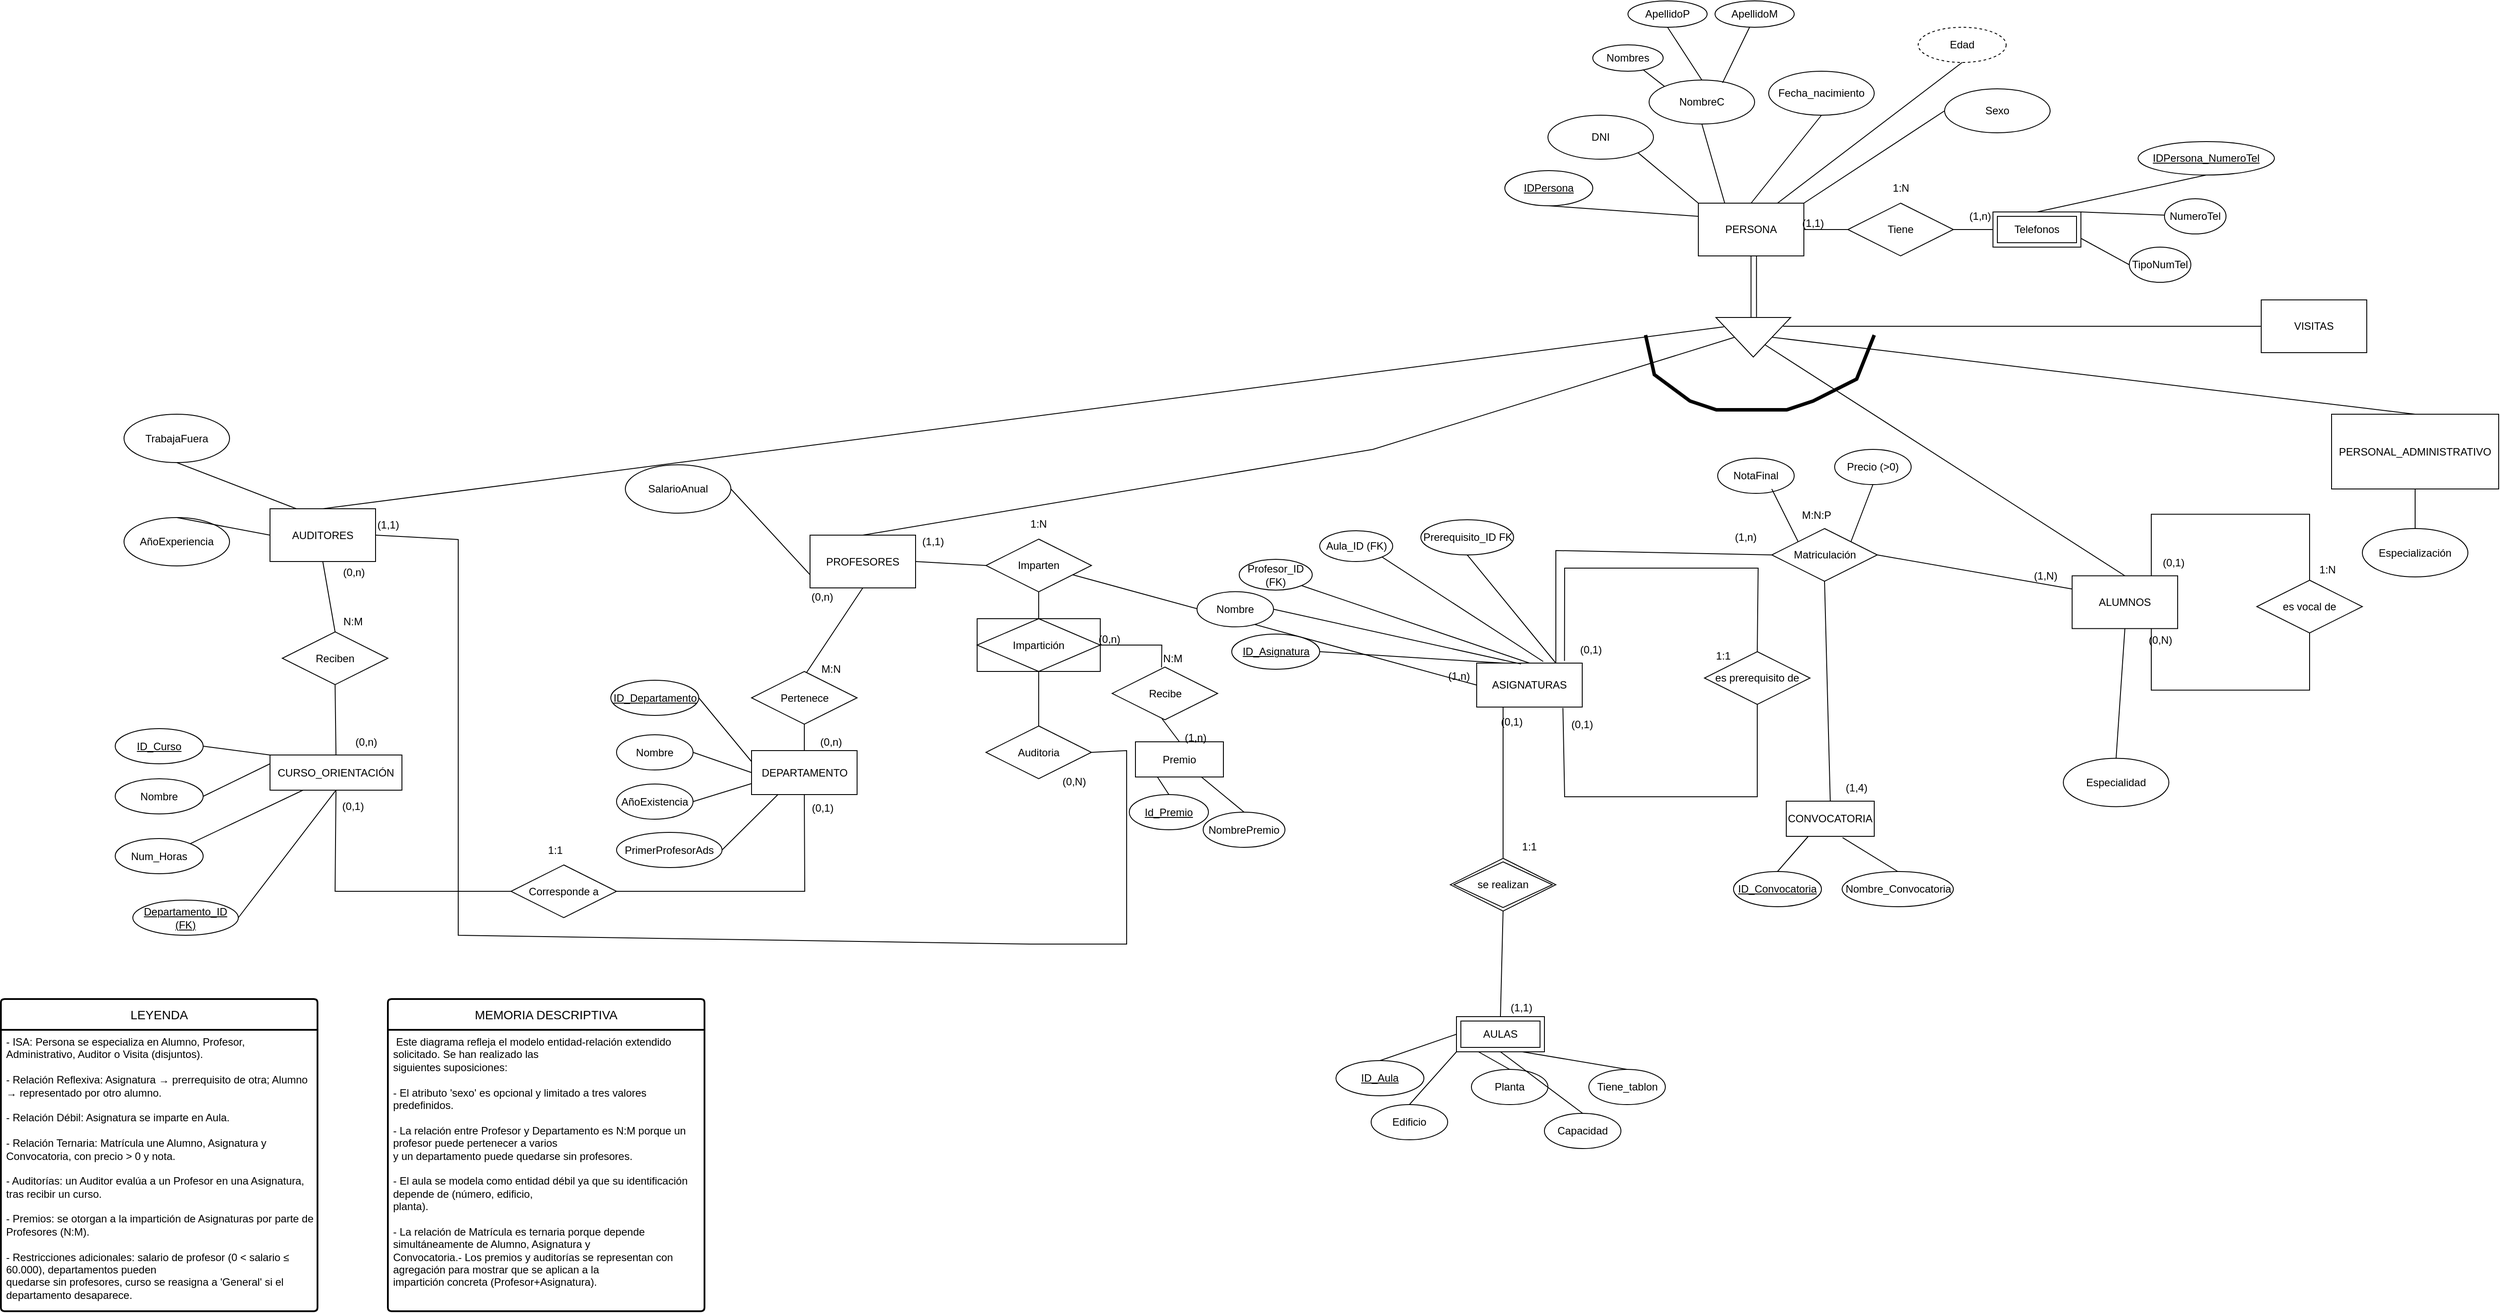 <mxfile version="28.1.0">
  <diagram name="Página-1" id="FnvqE0i3I_hrlVpK8BUk">
    <mxGraphModel dx="5100" dy="2800" grid="1" gridSize="10" guides="1" tooltips="1" connect="1" arrows="1" fold="1" page="1" pageScale="1" pageWidth="827" pageHeight="1169" math="0" shadow="0">
      <root>
        <mxCell id="0" />
        <mxCell id="1" parent="0" />
        <mxCell id="K8pAmzDxY5exkbGExF1x-1" value="PERSONA" style="rounded=0;whiteSpace=wrap;html=1;" vertex="1" parent="1">
          <mxGeometry x="350" y="170" width="120" height="60" as="geometry" />
        </mxCell>
        <mxCell id="K8pAmzDxY5exkbGExF1x-2" value="" style="triangle;whiteSpace=wrap;html=1;rounded=0;rotation=90;" vertex="1" parent="1">
          <mxGeometry x="390" y="280" width="45" height="85" as="geometry" />
        </mxCell>
        <mxCell id="K8pAmzDxY5exkbGExF1x-4" value="ALUMNOS" style="whiteSpace=wrap;html=1;rounded=0;" vertex="1" parent="1">
          <mxGeometry x="775" y="593.75" width="120" height="60" as="geometry" />
        </mxCell>
        <mxCell id="K8pAmzDxY5exkbGExF1x-6" value="" style="endArrow=none;html=1;rounded=0;entryX=0.551;entryY=1.004;entryDx=0;entryDy=0;entryPerimeter=0;exitX=-0.013;exitY=0.457;exitDx=0;exitDy=0;exitPerimeter=0;" edge="1" parent="1" source="K8pAmzDxY5exkbGExF1x-2" target="K8pAmzDxY5exkbGExF1x-1">
          <mxGeometry width="50" height="50" relative="1" as="geometry">
            <mxPoint x="413.04" y="297" as="sourcePoint" />
            <mxPoint x="413.0" y="230" as="targetPoint" />
          </mxGeometry>
        </mxCell>
        <mxCell id="K8pAmzDxY5exkbGExF1x-7" value="" style="endArrow=none;html=1;rounded=0;entryX=0.5;entryY=1;entryDx=0;entryDy=0;" edge="1" parent="1">
          <mxGeometry width="50" height="50" relative="1" as="geometry">
            <mxPoint x="409.9" y="300" as="sourcePoint" />
            <mxPoint x="409.9" y="230" as="targetPoint" />
          </mxGeometry>
        </mxCell>
        <mxCell id="K8pAmzDxY5exkbGExF1x-9" value="PROFESORES" style="whiteSpace=wrap;html=1;rounded=0;" vertex="1" parent="1">
          <mxGeometry x="-660" y="547.5" width="120" height="60" as="geometry" />
        </mxCell>
        <mxCell id="K8pAmzDxY5exkbGExF1x-11" value="VISITAS" style="whiteSpace=wrap;html=1;rounded=0;" vertex="1" parent="1">
          <mxGeometry x="990" y="280" width="120" height="60" as="geometry" />
        </mxCell>
        <mxCell id="K8pAmzDxY5exkbGExF1x-16" value="" style="endArrow=none;html=1;rounded=0;entryX=0.236;entryY=0.893;entryDx=0;entryDy=0;exitX=0.5;exitY=0;exitDx=0;exitDy=0;entryPerimeter=0;" edge="1" parent="1" source="K8pAmzDxY5exkbGExF1x-17" target="K8pAmzDxY5exkbGExF1x-2">
          <mxGeometry width="50" height="50" relative="1" as="geometry">
            <mxPoint x="-829.8" y="110.28" as="sourcePoint" />
            <mxPoint x="-876.2" y="20.0" as="targetPoint" />
          </mxGeometry>
        </mxCell>
        <mxCell id="K8pAmzDxY5exkbGExF1x-17" value="AUDITORES" style="rounded=0;whiteSpace=wrap;html=1;" vertex="1" parent="1">
          <mxGeometry x="-1274" y="517.5" width="120" height="60" as="geometry" />
        </mxCell>
        <mxCell id="K8pAmzDxY5exkbGExF1x-19" value="" style="endArrow=none;html=1;rounded=0;exitX=0.5;exitY=0;exitDx=0;exitDy=0;" edge="1" parent="1" source="K8pAmzDxY5exkbGExF1x-4" target="K8pAmzDxY5exkbGExF1x-2">
          <mxGeometry width="50" height="50" relative="1" as="geometry">
            <mxPoint x="340" y="390" as="sourcePoint" />
            <mxPoint x="390" y="340" as="targetPoint" />
          </mxGeometry>
        </mxCell>
        <mxCell id="K8pAmzDxY5exkbGExF1x-21" value="PERSONAL_ADMINISTRATIVO" style="rounded=0;whiteSpace=wrap;html=1;" vertex="1" parent="1">
          <mxGeometry x="1070" y="410" width="190" height="85" as="geometry" />
        </mxCell>
        <mxCell id="K8pAmzDxY5exkbGExF1x-22" value="" style="endArrow=none;html=1;rounded=0;entryX=0.5;entryY=1;entryDx=0;entryDy=0;exitX=0.5;exitY=0;exitDx=0;exitDy=0;" edge="1" parent="1" source="K8pAmzDxY5exkbGExF1x-9" target="K8pAmzDxY5exkbGExF1x-2">
          <mxGeometry width="50" height="50" relative="1" as="geometry">
            <mxPoint x="250" y="360" as="sourcePoint" />
            <mxPoint x="300" y="310" as="targetPoint" />
            <Array as="points">
              <mxPoint x="-20" y="450" />
            </Array>
          </mxGeometry>
        </mxCell>
        <mxCell id="K8pAmzDxY5exkbGExF1x-23" value="" style="endArrow=none;html=1;rounded=0;exitX=0.221;exitY=0.1;exitDx=0;exitDy=0;entryX=0;entryY=0.5;entryDx=0;entryDy=0;exitPerimeter=0;" edge="1" parent="1" source="K8pAmzDxY5exkbGExF1x-2" target="K8pAmzDxY5exkbGExF1x-11">
          <mxGeometry width="50" height="50" relative="1" as="geometry">
            <mxPoint x="530" y="360" as="sourcePoint" />
            <mxPoint x="580" y="310" as="targetPoint" />
          </mxGeometry>
        </mxCell>
        <mxCell id="K8pAmzDxY5exkbGExF1x-27" value="NombreC" style="ellipse;whiteSpace=wrap;html=1;" vertex="1" parent="1">
          <mxGeometry x="294" y="30" width="120" height="50" as="geometry" />
        </mxCell>
        <mxCell id="K8pAmzDxY5exkbGExF1x-28" value="Fecha_nacimiento" style="ellipse;whiteSpace=wrap;html=1;" vertex="1" parent="1">
          <mxGeometry x="430" y="20" width="120" height="50" as="geometry" />
        </mxCell>
        <mxCell id="K8pAmzDxY5exkbGExF1x-32" value="Sexo" style="ellipse;whiteSpace=wrap;html=1;" vertex="1" parent="1">
          <mxGeometry x="630" y="40" width="120" height="50" as="geometry" />
        </mxCell>
        <mxCell id="K8pAmzDxY5exkbGExF1x-34" value="" style="endArrow=none;html=1;rounded=0;entryX=0;entryY=0.25;entryDx=0;entryDy=0;exitX=0.5;exitY=1;exitDx=0;exitDy=0;" edge="1" parent="1" source="K8pAmzDxY5exkbGExF1x-199" target="K8pAmzDxY5exkbGExF1x-1">
          <mxGeometry width="50" height="50" relative="1" as="geometry">
            <mxPoint x="220" y="120" as="sourcePoint" />
            <mxPoint x="340" y="125" as="targetPoint" />
          </mxGeometry>
        </mxCell>
        <mxCell id="K8pAmzDxY5exkbGExF1x-35" value="" style="endArrow=none;html=1;rounded=0;entryX=0.5;entryY=1;entryDx=0;entryDy=0;exitX=0.25;exitY=0;exitDx=0;exitDy=0;" edge="1" parent="1" source="K8pAmzDxY5exkbGExF1x-1" target="K8pAmzDxY5exkbGExF1x-27">
          <mxGeometry width="50" height="50" relative="1" as="geometry">
            <mxPoint x="340" y="160" as="sourcePoint" />
            <mxPoint x="390" y="110" as="targetPoint" />
          </mxGeometry>
        </mxCell>
        <mxCell id="K8pAmzDxY5exkbGExF1x-36" value="" style="endArrow=none;html=1;rounded=0;entryX=0.5;entryY=1;entryDx=0;entryDy=0;exitX=0.5;exitY=0;exitDx=0;exitDy=0;" edge="1" parent="1" source="K8pAmzDxY5exkbGExF1x-1" target="K8pAmzDxY5exkbGExF1x-28">
          <mxGeometry width="50" height="50" relative="1" as="geometry">
            <mxPoint x="440" y="160" as="sourcePoint" />
            <mxPoint x="490" y="110" as="targetPoint" />
          </mxGeometry>
        </mxCell>
        <mxCell id="K8pAmzDxY5exkbGExF1x-38" value="" style="endArrow=none;html=1;rounded=0;exitX=1;exitY=0;exitDx=0;exitDy=0;entryX=0;entryY=0.5;entryDx=0;entryDy=0;" edge="1" parent="1" source="K8pAmzDxY5exkbGExF1x-1" target="K8pAmzDxY5exkbGExF1x-32">
          <mxGeometry width="50" height="50" relative="1" as="geometry">
            <mxPoint x="480" y="290" as="sourcePoint" />
            <mxPoint x="530" y="240" as="targetPoint" />
          </mxGeometry>
        </mxCell>
        <mxCell id="K8pAmzDxY5exkbGExF1x-39" value="Especialidad" style="ellipse;whiteSpace=wrap;html=1;" vertex="1" parent="1">
          <mxGeometry x="765" y="801.25" width="120" height="55" as="geometry" />
        </mxCell>
        <mxCell id="K8pAmzDxY5exkbGExF1x-40" value="" style="endArrow=none;html=1;rounded=0;entryX=0.5;entryY=1;entryDx=0;entryDy=0;exitX=0.5;exitY=0;exitDx=0;exitDy=0;" edge="1" parent="1" source="K8pAmzDxY5exkbGExF1x-39" target="K8pAmzDxY5exkbGExF1x-4">
          <mxGeometry width="50" height="50" relative="1" as="geometry">
            <mxPoint x="595" y="633.75" as="sourcePoint" />
            <mxPoint x="645" y="583.75" as="targetPoint" />
          </mxGeometry>
        </mxCell>
        <mxCell id="K8pAmzDxY5exkbGExF1x-42" value="SalarioAnual" style="ellipse;whiteSpace=wrap;html=1;" vertex="1" parent="1">
          <mxGeometry x="-870" y="467.5" width="120" height="55" as="geometry" />
        </mxCell>
        <mxCell id="K8pAmzDxY5exkbGExF1x-43" value="" style="endArrow=none;html=1;rounded=0;entryX=0.5;entryY=1;entryDx=0;entryDy=0;" edge="1" parent="1" target="K8pAmzDxY5exkbGExF1x-9">
          <mxGeometry width="50" height="50" relative="1" as="geometry">
            <mxPoint x="-666.5" y="707.5" as="sourcePoint" />
            <mxPoint x="-716.5" y="802.5" as="targetPoint" />
          </mxGeometry>
        </mxCell>
        <mxCell id="K8pAmzDxY5exkbGExF1x-44" value="" style="endArrow=none;html=1;rounded=0;entryX=0;entryY=0.75;entryDx=0;entryDy=0;exitX=1;exitY=0.5;exitDx=0;exitDy=0;" edge="1" parent="1" source="K8pAmzDxY5exkbGExF1x-42" target="K8pAmzDxY5exkbGExF1x-9">
          <mxGeometry width="50" height="50" relative="1" as="geometry">
            <mxPoint x="-466.5" y="402.5" as="sourcePoint" />
            <mxPoint x="-456.5" y="332.5" as="targetPoint" />
          </mxGeometry>
        </mxCell>
        <mxCell id="K8pAmzDxY5exkbGExF1x-45" value="Especialización" style="ellipse;whiteSpace=wrap;html=1;" vertex="1" parent="1">
          <mxGeometry x="1105" y="540" width="120" height="55" as="geometry" />
        </mxCell>
        <mxCell id="K8pAmzDxY5exkbGExF1x-46" value="" style="endArrow=none;html=1;rounded=0;entryX=0.5;entryY=1;entryDx=0;entryDy=0;exitX=0.5;exitY=0;exitDx=0;exitDy=0;" edge="1" parent="1" source="K8pAmzDxY5exkbGExF1x-45" target="K8pAmzDxY5exkbGExF1x-21">
          <mxGeometry width="50" height="50" relative="1" as="geometry">
            <mxPoint x="955" y="722.5" as="sourcePoint" />
            <mxPoint x="1005" y="672.5" as="targetPoint" />
          </mxGeometry>
        </mxCell>
        <mxCell id="K8pAmzDxY5exkbGExF1x-47" value="AñoExperiencia" style="ellipse;whiteSpace=wrap;html=1;" vertex="1" parent="1">
          <mxGeometry x="-1440" y="527.5" width="120" height="55" as="geometry" />
        </mxCell>
        <mxCell id="K8pAmzDxY5exkbGExF1x-48" value="TrabajaFuera" style="ellipse;whiteSpace=wrap;html=1;" vertex="1" parent="1">
          <mxGeometry x="-1440" y="410.0" width="120" height="55" as="geometry" />
        </mxCell>
        <mxCell id="K8pAmzDxY5exkbGExF1x-49" value="" style="endArrow=none;html=1;rounded=0;entryX=0;entryY=0.5;entryDx=0;entryDy=0;exitX=0.5;exitY=0;exitDx=0;exitDy=0;" edge="1" parent="1" source="K8pAmzDxY5exkbGExF1x-47" target="K8pAmzDxY5exkbGExF1x-17">
          <mxGeometry width="50" height="50" relative="1" as="geometry">
            <mxPoint x="-1314" y="637.5" as="sourcePoint" />
            <mxPoint x="-1264" y="587.5" as="targetPoint" />
          </mxGeometry>
        </mxCell>
        <mxCell id="K8pAmzDxY5exkbGExF1x-50" value="" style="endArrow=none;html=1;rounded=0;entryX=0.25;entryY=0;entryDx=0;entryDy=0;exitX=0.5;exitY=1;exitDx=0;exitDy=0;" edge="1" parent="1" source="K8pAmzDxY5exkbGExF1x-48" target="K8pAmzDxY5exkbGExF1x-17">
          <mxGeometry width="50" height="50" relative="1" as="geometry">
            <mxPoint x="-1204" y="647.5" as="sourcePoint" />
            <mxPoint x="-1154" y="597.5" as="targetPoint" />
          </mxGeometry>
        </mxCell>
        <mxCell id="K8pAmzDxY5exkbGExF1x-53" value="Edad" style="ellipse;whiteSpace=wrap;html=1;align=center;dashed=1;" vertex="1" parent="1">
          <mxGeometry x="600" y="-30" width="100" height="40" as="geometry" />
        </mxCell>
        <mxCell id="K8pAmzDxY5exkbGExF1x-54" value="" style="endArrow=none;html=1;rounded=0;entryX=0.5;entryY=1;entryDx=0;entryDy=0;exitX=0.75;exitY=0;exitDx=0;exitDy=0;" edge="1" parent="1" source="K8pAmzDxY5exkbGExF1x-1" target="K8pAmzDxY5exkbGExF1x-53">
          <mxGeometry width="50" height="50" relative="1" as="geometry">
            <mxPoint x="500" y="120" as="sourcePoint" />
            <mxPoint x="550" y="70" as="targetPoint" />
          </mxGeometry>
        </mxCell>
        <mxCell id="K8pAmzDxY5exkbGExF1x-59" value="" style="endArrow=none;html=1;rounded=0;exitX=0.5;exitY=0;exitDx=0;exitDy=0;entryX=0.5;entryY=0;entryDx=0;entryDy=0;" edge="1" parent="1" source="K8pAmzDxY5exkbGExF1x-21" target="K8pAmzDxY5exkbGExF1x-2">
          <mxGeometry width="50" height="50" relative="1" as="geometry">
            <mxPoint x="414" y="480" as="sourcePoint" />
            <mxPoint x="430" y="340" as="targetPoint" />
          </mxGeometry>
        </mxCell>
        <mxCell id="K8pAmzDxY5exkbGExF1x-60" value="" style="endArrow=none;html=1;rounded=0;strokeWidth=4;" edge="1" parent="1">
          <mxGeometry width="50" height="50" relative="1" as="geometry">
            <mxPoint x="290" y="320" as="sourcePoint" />
            <mxPoint x="550" y="320" as="targetPoint" />
            <Array as="points">
              <mxPoint x="300" y="365" />
              <mxPoint x="340.5" y="395" />
              <mxPoint x="370.5" y="405" />
              <mxPoint x="410.5" y="405" />
              <mxPoint x="450.5" y="405" />
              <mxPoint x="480.5" y="395" />
              <mxPoint x="530" y="370" />
            </Array>
          </mxGeometry>
        </mxCell>
        <mxCell id="K8pAmzDxY5exkbGExF1x-62" value="Imparten" style="shape=rhombus;perimeter=rhombusPerimeter;whiteSpace=wrap;html=1;align=center;" vertex="1" parent="1">
          <mxGeometry x="-460" y="552" width="120" height="60" as="geometry" />
        </mxCell>
        <mxCell id="K8pAmzDxY5exkbGExF1x-63" value="" style="endArrow=none;html=1;rounded=0;exitX=1;exitY=0.5;exitDx=0;exitDy=0;entryX=0;entryY=0.5;entryDx=0;entryDy=0;" edge="1" parent="1" source="K8pAmzDxY5exkbGExF1x-9" target="K8pAmzDxY5exkbGExF1x-62">
          <mxGeometry width="50" height="50" relative="1" as="geometry">
            <mxPoint x="-566.5" y="872.5" as="sourcePoint" />
            <mxPoint x="-576.5" y="852.5" as="targetPoint" />
          </mxGeometry>
        </mxCell>
        <mxCell id="K8pAmzDxY5exkbGExF1x-64" value="ASIGNATURAS" style="whiteSpace=wrap;html=1;align=center;" vertex="1" parent="1">
          <mxGeometry x="98" y="693" width="120" height="50" as="geometry" />
        </mxCell>
        <mxCell id="K8pAmzDxY5exkbGExF1x-65" value="" style="endArrow=none;html=1;rounded=0;entryX=0;entryY=0.5;entryDx=0;entryDy=0;" edge="1" parent="1" source="K8pAmzDxY5exkbGExF1x-62" target="K8pAmzDxY5exkbGExF1x-64">
          <mxGeometry width="50" height="50" relative="1" as="geometry">
            <mxPoint x="-450.0" y="795" as="sourcePoint" />
            <mxPoint x="-360" y="815" as="targetPoint" />
          </mxGeometry>
        </mxCell>
        <mxCell id="K8pAmzDxY5exkbGExF1x-66" value="(0,1)" style="text;html=1;align=center;verticalAlign=middle;whiteSpace=wrap;rounded=0;" vertex="1" parent="1">
          <mxGeometry x="188" y="753" width="60" height="20" as="geometry" />
        </mxCell>
        <mxCell id="K8pAmzDxY5exkbGExF1x-67" value="(1,1)" style="text;html=1;align=center;verticalAlign=middle;whiteSpace=wrap;rounded=0;" vertex="1" parent="1">
          <mxGeometry x="-550" y="545" width="60" height="20" as="geometry" />
        </mxCell>
        <mxCell id="K8pAmzDxY5exkbGExF1x-71" value="1:N" style="text;html=1;align=center;verticalAlign=middle;whiteSpace=wrap;rounded=0;" vertex="1" parent="1">
          <mxGeometry x="-430" y="519.5" width="60" height="30" as="geometry" />
        </mxCell>
        <mxCell id="K8pAmzDxY5exkbGExF1x-73" value="Nombre" style="ellipse;whiteSpace=wrap;html=1;" vertex="1" parent="1">
          <mxGeometry x="-220" y="611.75" width="87" height="40" as="geometry" />
        </mxCell>
        <mxCell id="K8pAmzDxY5exkbGExF1x-74" value="" style="endArrow=none;html=1;rounded=0;entryX=1;entryY=0.5;entryDx=0;entryDy=0;exitX=0.25;exitY=0;exitDx=0;exitDy=0;" edge="1" parent="1" source="K8pAmzDxY5exkbGExF1x-64" target="K8pAmzDxY5exkbGExF1x-214">
          <mxGeometry width="50" height="50" relative="1" as="geometry">
            <mxPoint x="-192" y="790" as="sourcePoint" />
            <mxPoint x="-278.5" y="690" as="targetPoint" />
          </mxGeometry>
        </mxCell>
        <mxCell id="K8pAmzDxY5exkbGExF1x-76" value="" style="endArrow=none;html=1;rounded=0;entryX=1;entryY=0.5;entryDx=0;entryDy=0;exitX=0.42;exitY=0.021;exitDx=0;exitDy=0;exitPerimeter=0;" edge="1" parent="1" source="K8pAmzDxY5exkbGExF1x-64" target="K8pAmzDxY5exkbGExF1x-73">
          <mxGeometry width="50" height="50" relative="1" as="geometry">
            <mxPoint x="28" y="680" as="sourcePoint" />
            <mxPoint x="-125.0" y="630.0" as="targetPoint" />
          </mxGeometry>
        </mxCell>
        <mxCell id="K8pAmzDxY5exkbGExF1x-77" value="DEPARTAMENTO" style="whiteSpace=wrap;html=1;align=center;" vertex="1" parent="1">
          <mxGeometry x="-726.5" y="792.5" width="120" height="50" as="geometry" />
        </mxCell>
        <mxCell id="K8pAmzDxY5exkbGExF1x-78" value="Pertenece" style="shape=rhombus;perimeter=rhombusPerimeter;whiteSpace=wrap;html=1;align=center;" vertex="1" parent="1">
          <mxGeometry x="-726.5" y="702.5" width="120" height="60" as="geometry" />
        </mxCell>
        <mxCell id="K8pAmzDxY5exkbGExF1x-79" value="" style="endArrow=none;html=1;rounded=0;entryX=0.5;entryY=1;entryDx=0;entryDy=0;" edge="1" parent="1" source="K8pAmzDxY5exkbGExF1x-77" target="K8pAmzDxY5exkbGExF1x-78">
          <mxGeometry width="50" height="50" relative="1" as="geometry">
            <mxPoint x="-786.5" y="852.5" as="sourcePoint" />
            <mxPoint x="-736.5" y="802.5" as="targetPoint" />
          </mxGeometry>
        </mxCell>
        <mxCell id="K8pAmzDxY5exkbGExF1x-81" value="Nombre" style="ellipse;whiteSpace=wrap;html=1;" vertex="1" parent="1">
          <mxGeometry x="-880" y="774.5" width="87" height="40" as="geometry" />
        </mxCell>
        <mxCell id="K8pAmzDxY5exkbGExF1x-82" value="" style="endArrow=none;html=1;rounded=0;entryX=1;entryY=0.5;entryDx=0;entryDy=0;exitX=0;exitY=0.25;exitDx=0;exitDy=0;" edge="1" parent="1" source="K8pAmzDxY5exkbGExF1x-77" target="K8pAmzDxY5exkbGExF1x-194">
          <mxGeometry width="50" height="50" relative="1" as="geometry">
            <mxPoint x="-646.5" y="682.5" as="sourcePoint" />
            <mxPoint x="-770" y="737.5" as="targetPoint" />
          </mxGeometry>
        </mxCell>
        <mxCell id="K8pAmzDxY5exkbGExF1x-83" value="" style="endArrow=none;html=1;rounded=0;exitX=1;exitY=0.5;exitDx=0;exitDy=0;entryX=0;entryY=0.5;entryDx=0;entryDy=0;" edge="1" parent="1" source="K8pAmzDxY5exkbGExF1x-81" target="K8pAmzDxY5exkbGExF1x-77">
          <mxGeometry width="50" height="50" relative="1" as="geometry">
            <mxPoint x="-646.5" y="682.5" as="sourcePoint" />
            <mxPoint x="-596.5" y="632.5" as="targetPoint" />
          </mxGeometry>
        </mxCell>
        <mxCell id="K8pAmzDxY5exkbGExF1x-84" value="(0,n)" style="text;html=1;align=center;verticalAlign=middle;whiteSpace=wrap;rounded=0;" vertex="1" parent="1">
          <mxGeometry x="-666.5" y="772.5" width="60" height="20" as="geometry" />
        </mxCell>
        <mxCell id="K8pAmzDxY5exkbGExF1x-85" value="(0,n)" style="text;html=1;align=center;verticalAlign=middle;whiteSpace=wrap;rounded=0;" vertex="1" parent="1">
          <mxGeometry x="-676.5" y="607.5" width="60" height="20" as="geometry" />
        </mxCell>
        <mxCell id="K8pAmzDxY5exkbGExF1x-86" value="M:N" style="text;html=1;align=center;verticalAlign=middle;whiteSpace=wrap;rounded=0;" vertex="1" parent="1">
          <mxGeometry x="-666.5" y="685" width="60" height="30" as="geometry" />
        </mxCell>
        <mxCell id="K8pAmzDxY5exkbGExF1x-87" value="es prerequisito de" style="shape=rhombus;perimeter=rhombusPerimeter;whiteSpace=wrap;html=1;align=center;" vertex="1" parent="1">
          <mxGeometry x="357" y="680" width="120" height="60" as="geometry" />
        </mxCell>
        <mxCell id="K8pAmzDxY5exkbGExF1x-88" value="" style="endArrow=none;html=1;rounded=0;entryX=0.5;entryY=0;entryDx=0;entryDy=0;exitX=0.832;exitY=-0.049;exitDx=0;exitDy=0;exitPerimeter=0;" edge="1" parent="1" source="K8pAmzDxY5exkbGExF1x-64" target="K8pAmzDxY5exkbGExF1x-87">
          <mxGeometry width="50" height="50" relative="1" as="geometry">
            <mxPoint x="-22" y="590" as="sourcePoint" />
            <mxPoint x="158" y="680" as="targetPoint" />
            <Array as="points">
              <mxPoint x="198" y="585" />
              <mxPoint x="418" y="585" />
            </Array>
          </mxGeometry>
        </mxCell>
        <mxCell id="K8pAmzDxY5exkbGExF1x-90" value="" style="endArrow=none;html=1;rounded=0;entryX=0.5;entryY=1;entryDx=0;entryDy=0;exitX=0.817;exitY=1.02;exitDx=0;exitDy=0;exitPerimeter=0;" edge="1" parent="1" source="K8pAmzDxY5exkbGExF1x-64" target="K8pAmzDxY5exkbGExF1x-87">
          <mxGeometry width="50" height="50" relative="1" as="geometry">
            <mxPoint x="-32" y="740" as="sourcePoint" />
            <mxPoint x="158" y="735" as="targetPoint" />
            <Array as="points">
              <mxPoint x="198" y="845" />
              <mxPoint x="417" y="845" />
            </Array>
          </mxGeometry>
        </mxCell>
        <mxCell id="K8pAmzDxY5exkbGExF1x-91" value="(0,1)" style="text;html=1;align=center;verticalAlign=middle;whiteSpace=wrap;rounded=0;" vertex="1" parent="1">
          <mxGeometry x="198" y="667.5" width="60" height="20" as="geometry" />
        </mxCell>
        <mxCell id="K8pAmzDxY5exkbGExF1x-92" value="1:1" style="text;html=1;align=center;verticalAlign=middle;resizable=0;points=[];autosize=1;strokeColor=none;fillColor=none;" vertex="1" parent="1">
          <mxGeometry x="358" y="670" width="40" height="30" as="geometry" />
        </mxCell>
        <mxCell id="K8pAmzDxY5exkbGExF1x-94" value="Prerequisito_ID FK" style="ellipse;whiteSpace=wrap;html=1;" vertex="1" parent="1">
          <mxGeometry x="34.5" y="530" width="105.5" height="40" as="geometry" />
        </mxCell>
        <mxCell id="K8pAmzDxY5exkbGExF1x-96" value="" style="endArrow=none;html=1;rounded=0;exitX=0.5;exitY=1;exitDx=0;exitDy=0;entryX=0.75;entryY=0;entryDx=0;entryDy=0;" edge="1" target="K8pAmzDxY5exkbGExF1x-64" parent="1" source="K8pAmzDxY5exkbGExF1x-94">
          <mxGeometry width="50" height="50" relative="1" as="geometry">
            <mxPoint x="-42" y="800" as="sourcePoint" />
            <mxPoint x="-72" y="750" as="targetPoint" />
          </mxGeometry>
        </mxCell>
        <mxCell id="K8pAmzDxY5exkbGExF1x-98" value="" style="endArrow=none;html=1;rounded=0;entryX=0.25;entryY=1;entryDx=0;entryDy=0;exitX=0.5;exitY=0;exitDx=0;exitDy=0;" edge="1" parent="1" source="K8pAmzDxY5exkbGExF1x-104" target="K8pAmzDxY5exkbGExF1x-64">
          <mxGeometry width="50" height="50" relative="1" as="geometry">
            <mxPoint x="-62" y="900" as="sourcePoint" />
            <mxPoint x="-92" y="710" as="targetPoint" />
          </mxGeometry>
        </mxCell>
        <mxCell id="K8pAmzDxY5exkbGExF1x-99" value="" style="endArrow=none;html=1;rounded=0;entryX=0.5;entryY=1;entryDx=0;entryDy=0;exitX=0.5;exitY=0;exitDx=0;exitDy=0;" edge="1" parent="1" source="K8pAmzDxY5exkbGExF1x-103" target="K8pAmzDxY5exkbGExF1x-104">
          <mxGeometry width="50" height="50" relative="1" as="geometry">
            <mxPoint x="-42" y="1020" as="sourcePoint" />
            <mxPoint x="-62" y="960" as="targetPoint" />
          </mxGeometry>
        </mxCell>
        <mxCell id="K8pAmzDxY5exkbGExF1x-103" value="AULAS" style="shape=ext;margin=3;double=1;whiteSpace=wrap;html=1;align=center;" vertex="1" parent="1">
          <mxGeometry x="75" y="1095" width="100" height="40" as="geometry" />
        </mxCell>
        <mxCell id="K8pAmzDxY5exkbGExF1x-104" value="se realizan" style="shape=rhombus;double=1;perimeter=rhombusPerimeter;whiteSpace=wrap;html=1;align=center;" vertex="1" parent="1">
          <mxGeometry x="68" y="915" width="120" height="60" as="geometry" />
        </mxCell>
        <mxCell id="K8pAmzDxY5exkbGExF1x-106" value="(1,n)" style="text;html=1;align=center;verticalAlign=middle;whiteSpace=wrap;rounded=0;" vertex="1" parent="1">
          <mxGeometry x="48" y="697.5" width="60" height="20" as="geometry" />
        </mxCell>
        <mxCell id="K8pAmzDxY5exkbGExF1x-107" value="(1,1)" style="text;html=1;align=center;verticalAlign=middle;whiteSpace=wrap;rounded=0;" vertex="1" parent="1">
          <mxGeometry x="119" y="1075" width="60" height="20" as="geometry" />
        </mxCell>
        <mxCell id="K8pAmzDxY5exkbGExF1x-108" value="(0,1)" style="text;html=1;align=center;verticalAlign=middle;whiteSpace=wrap;rounded=0;" vertex="1" parent="1">
          <mxGeometry x="108" y="750" width="60" height="20" as="geometry" />
        </mxCell>
        <mxCell id="K8pAmzDxY5exkbGExF1x-110" value="Capacidad" style="ellipse;whiteSpace=wrap;html=1;" vertex="1" parent="1">
          <mxGeometry x="175" y="1205" width="87" height="40" as="geometry" />
        </mxCell>
        <mxCell id="K8pAmzDxY5exkbGExF1x-111" value="Tiene_tablon" style="ellipse;whiteSpace=wrap;html=1;" vertex="1" parent="1">
          <mxGeometry x="225.5" y="1155" width="87" height="40" as="geometry" />
        </mxCell>
        <mxCell id="K8pAmzDxY5exkbGExF1x-112" value="Edificio" style="ellipse;whiteSpace=wrap;html=1;" vertex="1" parent="1">
          <mxGeometry x="-22" y="1195" width="87" height="40" as="geometry" />
        </mxCell>
        <mxCell id="K8pAmzDxY5exkbGExF1x-113" value="Planta" style="ellipse;whiteSpace=wrap;html=1;" vertex="1" parent="1">
          <mxGeometry x="92" y="1155" width="87" height="40" as="geometry" />
        </mxCell>
        <mxCell id="K8pAmzDxY5exkbGExF1x-115" value="" style="endArrow=none;html=1;rounded=0;entryX=0;entryY=0.5;entryDx=0;entryDy=0;exitX=0.5;exitY=0;exitDx=0;exitDy=0;" edge="1" parent="1" source="K8pAmzDxY5exkbGExF1x-215" target="K8pAmzDxY5exkbGExF1x-103">
          <mxGeometry width="50" height="50" relative="1" as="geometry">
            <mxPoint x="-1.5" y="1135" as="sourcePoint" />
            <mxPoint x="75" y="995" as="targetPoint" />
          </mxGeometry>
        </mxCell>
        <mxCell id="K8pAmzDxY5exkbGExF1x-116" value="" style="endArrow=none;html=1;rounded=0;entryX=0.75;entryY=1;entryDx=0;entryDy=0;exitX=0.5;exitY=0;exitDx=0;exitDy=0;" edge="1" parent="1" source="K8pAmzDxY5exkbGExF1x-111" target="K8pAmzDxY5exkbGExF1x-103">
          <mxGeometry width="50" height="50" relative="1" as="geometry">
            <mxPoint x="295" y="1165" as="sourcePoint" />
            <mxPoint x="345" y="1115" as="targetPoint" />
          </mxGeometry>
        </mxCell>
        <mxCell id="K8pAmzDxY5exkbGExF1x-117" value="" style="endArrow=none;html=1;rounded=0;entryX=0.5;entryY=1;entryDx=0;entryDy=0;exitX=0.5;exitY=0;exitDx=0;exitDy=0;" edge="1" parent="1" source="K8pAmzDxY5exkbGExF1x-110" target="K8pAmzDxY5exkbGExF1x-103">
          <mxGeometry width="50" height="50" relative="1" as="geometry">
            <mxPoint x="235" y="1175" as="sourcePoint" />
            <mxPoint x="285" y="1125" as="targetPoint" />
          </mxGeometry>
        </mxCell>
        <mxCell id="K8pAmzDxY5exkbGExF1x-118" value="" style="endArrow=none;html=1;rounded=0;entryX=0.25;entryY=1;entryDx=0;entryDy=0;exitX=0.5;exitY=0;exitDx=0;exitDy=0;" edge="1" parent="1" source="K8pAmzDxY5exkbGExF1x-113" target="K8pAmzDxY5exkbGExF1x-103">
          <mxGeometry width="50" height="50" relative="1" as="geometry">
            <mxPoint x="115" y="1175" as="sourcePoint" />
            <mxPoint x="165" y="1125" as="targetPoint" />
          </mxGeometry>
        </mxCell>
        <mxCell id="K8pAmzDxY5exkbGExF1x-119" value="" style="endArrow=none;html=1;rounded=0;entryX=0;entryY=1;entryDx=0;entryDy=0;exitX=0.5;exitY=0;exitDx=0;exitDy=0;" edge="1" parent="1" source="K8pAmzDxY5exkbGExF1x-112" target="K8pAmzDxY5exkbGExF1x-103">
          <mxGeometry width="50" height="50" relative="1" as="geometry">
            <mxPoint x="25" y="1095" as="sourcePoint" />
            <mxPoint x="75" y="1045" as="targetPoint" />
          </mxGeometry>
        </mxCell>
        <mxCell id="K8pAmzDxY5exkbGExF1x-120" value="1:1" style="text;html=1;align=center;verticalAlign=middle;whiteSpace=wrap;rounded=0;" vertex="1" parent="1">
          <mxGeometry x="128" y="887" width="60" height="30" as="geometry" />
        </mxCell>
        <mxCell id="K8pAmzDxY5exkbGExF1x-123" value="CONVOCATORIA" style="whiteSpace=wrap;html=1;align=center;" vertex="1" parent="1">
          <mxGeometry x="450" y="850" width="100" height="40" as="geometry" />
        </mxCell>
        <mxCell id="K8pAmzDxY5exkbGExF1x-129" value="" style="endArrow=none;html=1;rounded=0;entryX=0;entryY=0.5;entryDx=0;entryDy=0;exitX=0.75;exitY=0;exitDx=0;exitDy=0;" edge="1" parent="1" source="K8pAmzDxY5exkbGExF1x-64" target="K8pAmzDxY5exkbGExF1x-131">
          <mxGeometry width="50" height="50" relative="1" as="geometry">
            <mxPoint x="28" y="575" as="sourcePoint" />
            <mxPoint x="78" y="525" as="targetPoint" />
            <Array as="points">
              <mxPoint x="188" y="565" />
            </Array>
          </mxGeometry>
        </mxCell>
        <mxCell id="K8pAmzDxY5exkbGExF1x-130" value="" style="endArrow=none;html=1;rounded=0;entryX=0.5;entryY=1;entryDx=0;entryDy=0;exitX=0.5;exitY=0;exitDx=0;exitDy=0;" edge="1" parent="1" source="K8pAmzDxY5exkbGExF1x-123" target="K8pAmzDxY5exkbGExF1x-131">
          <mxGeometry width="50" height="50" relative="1" as="geometry">
            <mxPoint x="68" y="825" as="sourcePoint" />
            <mxPoint x="118" y="775" as="targetPoint" />
            <Array as="points" />
          </mxGeometry>
        </mxCell>
        <mxCell id="K8pAmzDxY5exkbGExF1x-131" value="Matriculación" style="shape=rhombus;perimeter=rhombusPerimeter;whiteSpace=wrap;html=1;align=center;" vertex="1" parent="1">
          <mxGeometry x="433.5" y="540" width="120" height="60" as="geometry" />
        </mxCell>
        <mxCell id="K8pAmzDxY5exkbGExF1x-132" value="" style="endArrow=none;html=1;rounded=0;entryX=0;entryY=0.25;entryDx=0;entryDy=0;exitX=1;exitY=0.5;exitDx=0;exitDy=0;" edge="1" parent="1" source="K8pAmzDxY5exkbGExF1x-131" target="K8pAmzDxY5exkbGExF1x-4">
          <mxGeometry width="50" height="50" relative="1" as="geometry">
            <mxPoint x="-90" y="780" as="sourcePoint" />
            <mxPoint x="-40" y="730" as="targetPoint" />
          </mxGeometry>
        </mxCell>
        <mxCell id="K8pAmzDxY5exkbGExF1x-133" value="(1,n)" style="text;html=1;align=center;verticalAlign=middle;whiteSpace=wrap;rounded=0;" vertex="1" parent="1">
          <mxGeometry x="373.5" y="540" width="60" height="20" as="geometry" />
        </mxCell>
        <mxCell id="K8pAmzDxY5exkbGExF1x-136" value="(1,N)" style="text;html=1;align=center;verticalAlign=middle;whiteSpace=wrap;rounded=0;" vertex="1" parent="1">
          <mxGeometry x="715" y="583.75" width="60" height="20" as="geometry" />
        </mxCell>
        <mxCell id="K8pAmzDxY5exkbGExF1x-137" value="(1,4)" style="text;html=1;align=center;verticalAlign=middle;whiteSpace=wrap;rounded=0;" vertex="1" parent="1">
          <mxGeometry x="500" y="825" width="60" height="20" as="geometry" />
        </mxCell>
        <mxCell id="K8pAmzDxY5exkbGExF1x-138" value="M:N:P" style="text;html=1;align=center;verticalAlign=middle;resizable=0;points=[];autosize=1;strokeColor=none;fillColor=none;" vertex="1" parent="1">
          <mxGeometry x="453.5" y="510" width="60" height="30" as="geometry" />
        </mxCell>
        <mxCell id="K8pAmzDxY5exkbGExF1x-139" value="Precio (&amp;gt;0)" style="ellipse;whiteSpace=wrap;html=1;" vertex="1" parent="1">
          <mxGeometry x="505" y="450" width="87" height="40" as="geometry" />
        </mxCell>
        <mxCell id="K8pAmzDxY5exkbGExF1x-140" value="NotaFinal" style="ellipse;whiteSpace=wrap;html=1;" vertex="1" parent="1">
          <mxGeometry x="372" y="460" width="87" height="40" as="geometry" />
        </mxCell>
        <mxCell id="K8pAmzDxY5exkbGExF1x-141" value="" style="endArrow=none;html=1;rounded=0;entryX=0.5;entryY=1;entryDx=0;entryDy=0;exitX=0;exitY=0;exitDx=0;exitDy=0;" edge="1" parent="1" source="K8pAmzDxY5exkbGExF1x-131">
          <mxGeometry width="50" height="50" relative="1" as="geometry">
            <mxPoint x="273.5" y="655" as="sourcePoint" />
            <mxPoint x="433.5" y="495.0" as="targetPoint" />
          </mxGeometry>
        </mxCell>
        <mxCell id="K8pAmzDxY5exkbGExF1x-142" value="" style="endArrow=none;html=1;rounded=0;entryX=0.5;entryY=1;entryDx=0;entryDy=0;exitX=1;exitY=0;exitDx=0;exitDy=0;" edge="1" parent="1" source="K8pAmzDxY5exkbGExF1x-131" target="K8pAmzDxY5exkbGExF1x-139">
          <mxGeometry width="50" height="50" relative="1" as="geometry">
            <mxPoint x="273.5" y="655" as="sourcePoint" />
            <mxPoint x="563.5" y="495.0" as="targetPoint" />
          </mxGeometry>
        </mxCell>
        <mxCell id="K8pAmzDxY5exkbGExF1x-144" value="Nombre_Convocatoria" style="ellipse;whiteSpace=wrap;html=1;align=center;" vertex="1" parent="1">
          <mxGeometry x="513.5" y="930" width="126.5" height="40" as="geometry" />
        </mxCell>
        <mxCell id="K8pAmzDxY5exkbGExF1x-145" value="ID_Convocatoria" style="ellipse;whiteSpace=wrap;html=1;align=center;fontStyle=4;" vertex="1" parent="1">
          <mxGeometry x="390" y="930" width="100" height="40" as="geometry" />
        </mxCell>
        <mxCell id="K8pAmzDxY5exkbGExF1x-146" value="" style="endArrow=none;html=1;rounded=0;entryX=0.25;entryY=1;entryDx=0;entryDy=0;exitX=0.5;exitY=0;exitDx=0;exitDy=0;" edge="1" parent="1" source="K8pAmzDxY5exkbGExF1x-145" target="K8pAmzDxY5exkbGExF1x-123">
          <mxGeometry width="50" height="50" relative="1" as="geometry">
            <mxPoint x="440" y="1010" as="sourcePoint" />
            <mxPoint x="490" y="960" as="targetPoint" />
          </mxGeometry>
        </mxCell>
        <mxCell id="K8pAmzDxY5exkbGExF1x-147" value="" style="endArrow=none;html=1;rounded=0;entryX=0.64;entryY=1.037;entryDx=0;entryDy=0;entryPerimeter=0;exitX=0.5;exitY=0;exitDx=0;exitDy=0;" edge="1" parent="1" source="K8pAmzDxY5exkbGExF1x-144" target="K8pAmzDxY5exkbGExF1x-123">
          <mxGeometry width="50" height="50" relative="1" as="geometry">
            <mxPoint x="440" y="1010" as="sourcePoint" />
            <mxPoint x="490" y="960" as="targetPoint" />
          </mxGeometry>
        </mxCell>
        <mxCell id="K8pAmzDxY5exkbGExF1x-148" value="es vocal de" style="shape=rhombus;perimeter=rhombusPerimeter;whiteSpace=wrap;html=1;align=center;" vertex="1" parent="1">
          <mxGeometry x="985" y="598.75" width="120" height="60" as="geometry" />
        </mxCell>
        <mxCell id="K8pAmzDxY5exkbGExF1x-149" value="" style="endArrow=none;html=1;rounded=0;entryX=0.5;entryY=0;entryDx=0;entryDy=0;exitX=0.75;exitY=0;exitDx=0;exitDy=0;" edge="1" parent="1" source="K8pAmzDxY5exkbGExF1x-4" target="K8pAmzDxY5exkbGExF1x-148">
          <mxGeometry width="50" height="50" relative="1" as="geometry">
            <mxPoint x="1165" y="803.75" as="sourcePoint" />
            <mxPoint x="1215" y="753.75" as="targetPoint" />
            <Array as="points">
              <mxPoint x="865" y="523.75" />
              <mxPoint x="1045" y="523.75" />
            </Array>
          </mxGeometry>
        </mxCell>
        <mxCell id="K8pAmzDxY5exkbGExF1x-150" value="" style="endArrow=none;html=1;rounded=0;entryX=0.5;entryY=1;entryDx=0;entryDy=0;exitX=0.75;exitY=1;exitDx=0;exitDy=0;" edge="1" parent="1" source="K8pAmzDxY5exkbGExF1x-4" target="K8pAmzDxY5exkbGExF1x-148">
          <mxGeometry width="50" height="50" relative="1" as="geometry">
            <mxPoint x="1155" y="783.75" as="sourcePoint" />
            <mxPoint x="1205" y="733.75" as="targetPoint" />
            <Array as="points">
              <mxPoint x="865" y="723.75" />
              <mxPoint x="1045" y="723.75" />
            </Array>
          </mxGeometry>
        </mxCell>
        <mxCell id="K8pAmzDxY5exkbGExF1x-151" value="(0,N)" style="text;html=1;align=center;verticalAlign=middle;resizable=0;points=[];autosize=1;strokeColor=none;fillColor=none;" vertex="1" parent="1">
          <mxGeometry x="850" y="651.75" width="50" height="30" as="geometry" />
        </mxCell>
        <mxCell id="K8pAmzDxY5exkbGExF1x-152" value="(0,1)" style="text;html=1;align=center;verticalAlign=middle;resizable=0;points=[];autosize=1;strokeColor=none;fillColor=none;" vertex="1" parent="1">
          <mxGeometry x="865" y="563.75" width="50" height="30" as="geometry" />
        </mxCell>
        <mxCell id="K8pAmzDxY5exkbGExF1x-153" value="1:N" style="text;html=1;align=center;verticalAlign=middle;resizable=0;points=[];autosize=1;strokeColor=none;fillColor=none;" vertex="1" parent="1">
          <mxGeometry x="1045" y="571.75" width="40" height="30" as="geometry" />
        </mxCell>
        <mxCell id="K8pAmzDxY5exkbGExF1x-156" value="" style="endArrow=none;html=1;rounded=0;entryX=0.5;entryY=1;entryDx=0;entryDy=0;exitX=0.5;exitY=0;exitDx=0;exitDy=0;" edge="1" parent="1" source="K8pAmzDxY5exkbGExF1x-164" target="K8pAmzDxY5exkbGExF1x-62">
          <mxGeometry width="50" height="50" relative="1" as="geometry">
            <mxPoint x="-400" y="644.5" as="sourcePoint" />
            <mxPoint x="-390" y="694.5" as="targetPoint" />
          </mxGeometry>
        </mxCell>
        <mxCell id="K8pAmzDxY5exkbGExF1x-157" value="" style="endArrow=none;html=1;rounded=0;entryX=0.5;entryY=1;entryDx=0;entryDy=0;exitX=0.5;exitY=0;exitDx=0;exitDy=0;" edge="1" parent="1" source="K8pAmzDxY5exkbGExF1x-158" target="K8pAmzDxY5exkbGExF1x-164">
          <mxGeometry width="50" height="50" relative="1" as="geometry">
            <mxPoint x="-370" y="744.5" as="sourcePoint" />
            <mxPoint x="-400" y="704.5" as="targetPoint" />
          </mxGeometry>
        </mxCell>
        <mxCell id="K8pAmzDxY5exkbGExF1x-158" value="Auditoria" style="shape=rhombus;perimeter=rhombusPerimeter;whiteSpace=wrap;html=1;align=center;" vertex="1" parent="1">
          <mxGeometry x="-460" y="764.5" width="120" height="60" as="geometry" />
        </mxCell>
        <mxCell id="K8pAmzDxY5exkbGExF1x-159" value="" style="endArrow=none;html=1;rounded=0;entryX=1;entryY=0.5;entryDx=0;entryDy=0;exitX=1;exitY=0.5;exitDx=0;exitDy=0;" edge="1" parent="1" source="K8pAmzDxY5exkbGExF1x-17" target="K8pAmzDxY5exkbGExF1x-158">
          <mxGeometry width="50" height="50" relative="1" as="geometry">
            <mxPoint x="-640" y="892.5" as="sourcePoint" />
            <mxPoint x="-590" y="842.5" as="targetPoint" />
            <Array as="points">
              <mxPoint x="-1060" y="552.5" />
              <mxPoint x="-1060" y="1002.5" />
              <mxPoint x="-410" y="1012.5" />
              <mxPoint x="-300" y="1012.5" />
              <mxPoint x="-300" y="792.5" />
            </Array>
          </mxGeometry>
        </mxCell>
        <mxCell id="K8pAmzDxY5exkbGExF1x-162" value="(1,1)" style="text;html=1;align=center;verticalAlign=middle;resizable=0;points=[];autosize=1;strokeColor=none;fillColor=none;" vertex="1" parent="1">
          <mxGeometry x="-1165" y="520.5" width="50" height="30" as="geometry" />
        </mxCell>
        <mxCell id="K8pAmzDxY5exkbGExF1x-163" value="(0,N)" style="text;html=1;align=center;verticalAlign=middle;resizable=0;points=[];autosize=1;strokeColor=none;fillColor=none;" vertex="1" parent="1">
          <mxGeometry x="-385" y="812.5" width="50" height="30" as="geometry" />
        </mxCell>
        <mxCell id="K8pAmzDxY5exkbGExF1x-164" value="Impartición" style="shape=associativeEntity;whiteSpace=wrap;html=1;align=center;" vertex="1" parent="1">
          <mxGeometry x="-470" y="642.5" width="140" height="60" as="geometry" />
        </mxCell>
        <mxCell id="K8pAmzDxY5exkbGExF1x-165" value="" style="endArrow=none;html=1;rounded=0;entryX=1;entryY=0.5;entryDx=0;entryDy=0;exitX=0.468;exitY=0.007;exitDx=0;exitDy=0;exitPerimeter=0;" edge="1" parent="1" source="K8pAmzDxY5exkbGExF1x-167" target="K8pAmzDxY5exkbGExF1x-164">
          <mxGeometry width="50" height="50" relative="1" as="geometry">
            <mxPoint x="-257" y="692.5" as="sourcePoint" />
            <mxPoint x="-390" y="782.5" as="targetPoint" />
            <Array as="points">
              <mxPoint x="-260" y="672.5" />
            </Array>
          </mxGeometry>
        </mxCell>
        <mxCell id="K8pAmzDxY5exkbGExF1x-166" value="Premio" style="whiteSpace=wrap;html=1;align=center;" vertex="1" parent="1">
          <mxGeometry x="-290" y="782.5" width="100" height="40" as="geometry" />
        </mxCell>
        <mxCell id="K8pAmzDxY5exkbGExF1x-167" value="Recibe" style="shape=rhombus;perimeter=rhombusPerimeter;whiteSpace=wrap;html=1;align=center;" vertex="1" parent="1">
          <mxGeometry x="-316.5" y="697.5" width="120" height="60" as="geometry" />
        </mxCell>
        <mxCell id="K8pAmzDxY5exkbGExF1x-169" value="" style="endArrow=none;html=1;rounded=0;entryX=0.472;entryY=0.979;entryDx=0;entryDy=0;entryPerimeter=0;exitX=0.5;exitY=0;exitDx=0;exitDy=0;" edge="1" parent="1" source="K8pAmzDxY5exkbGExF1x-166" target="K8pAmzDxY5exkbGExF1x-167">
          <mxGeometry width="50" height="50" relative="1" as="geometry">
            <mxPoint x="-340" y="762.5" as="sourcePoint" />
            <mxPoint x="-290" y="712.5" as="targetPoint" />
          </mxGeometry>
        </mxCell>
        <mxCell id="K8pAmzDxY5exkbGExF1x-170" value="" style="endArrow=none;html=1;rounded=0;entryX=0.25;entryY=1;entryDx=0;entryDy=0;exitX=0.5;exitY=0;exitDx=0;exitDy=0;" edge="1" parent="1" source="K8pAmzDxY5exkbGExF1x-171" target="K8pAmzDxY5exkbGExF1x-166">
          <mxGeometry width="50" height="50" relative="1" as="geometry">
            <mxPoint x="-250" y="862.5" as="sourcePoint" />
            <mxPoint x="-200" y="842.5" as="targetPoint" />
          </mxGeometry>
        </mxCell>
        <mxCell id="K8pAmzDxY5exkbGExF1x-171" value="Id_Premio" style="ellipse;whiteSpace=wrap;html=1;align=center;fontStyle=4;" vertex="1" parent="1">
          <mxGeometry x="-297" y="842.5" width="90" height="40" as="geometry" />
        </mxCell>
        <mxCell id="K8pAmzDxY5exkbGExF1x-172" value="" style="endArrow=none;html=1;rounded=0;entryX=0.75;entryY=1;entryDx=0;entryDy=0;exitX=0.5;exitY=0;exitDx=0;exitDy=0;" edge="1" parent="1" source="K8pAmzDxY5exkbGExF1x-175" target="K8pAmzDxY5exkbGExF1x-166">
          <mxGeometry width="50" height="50" relative="1" as="geometry">
            <mxPoint x="-175" y="872.5" as="sourcePoint" />
            <mxPoint x="-191.5" y="842.5" as="targetPoint" />
          </mxGeometry>
        </mxCell>
        <mxCell id="K8pAmzDxY5exkbGExF1x-175" value="NombrePremio" style="ellipse;whiteSpace=wrap;html=1;align=center;" vertex="1" parent="1">
          <mxGeometry x="-213" y="862.5" width="93" height="40" as="geometry" />
        </mxCell>
        <mxCell id="K8pAmzDxY5exkbGExF1x-176" value="(1,n)" style="text;html=1;align=center;verticalAlign=middle;resizable=0;points=[];autosize=1;strokeColor=none;fillColor=none;" vertex="1" parent="1">
          <mxGeometry x="-247" y="762.5" width="50" height="30" as="geometry" />
        </mxCell>
        <mxCell id="K8pAmzDxY5exkbGExF1x-177" value="(0,n)" style="text;html=1;align=center;verticalAlign=middle;resizable=0;points=[];autosize=1;strokeColor=none;fillColor=none;" vertex="1" parent="1">
          <mxGeometry x="-345" y="650.5" width="50" height="30" as="geometry" />
        </mxCell>
        <mxCell id="K8pAmzDxY5exkbGExF1x-178" value="N:M" style="text;html=1;align=center;verticalAlign=middle;resizable=0;points=[];autosize=1;strokeColor=none;fillColor=none;" vertex="1" parent="1">
          <mxGeometry x="-273" y="672.5" width="50" height="30" as="geometry" />
        </mxCell>
        <mxCell id="K8pAmzDxY5exkbGExF1x-179" value="CURSO_ORIENTACIÓN" style="whiteSpace=wrap;html=1;align=center;" vertex="1" parent="1">
          <mxGeometry x="-1274" y="797.5" width="150" height="40" as="geometry" />
        </mxCell>
        <mxCell id="K8pAmzDxY5exkbGExF1x-180" value="Reciben" style="shape=rhombus;perimeter=rhombusPerimeter;whiteSpace=wrap;html=1;align=center;" vertex="1" parent="1">
          <mxGeometry x="-1260" y="657.5" width="120" height="60" as="geometry" />
        </mxCell>
        <mxCell id="K8pAmzDxY5exkbGExF1x-181" value="" style="endArrow=none;html=1;rounded=0;entryX=0.5;entryY=1;entryDx=0;entryDy=0;exitX=0.5;exitY=0;exitDx=0;exitDy=0;" edge="1" parent="1" source="K8pAmzDxY5exkbGExF1x-180" target="K8pAmzDxY5exkbGExF1x-17">
          <mxGeometry width="50" height="50" relative="1" as="geometry">
            <mxPoint x="-1290" y="712.5" as="sourcePoint" />
            <mxPoint x="-1240" y="662.5" as="targetPoint" />
          </mxGeometry>
        </mxCell>
        <mxCell id="K8pAmzDxY5exkbGExF1x-182" value="" style="endArrow=none;html=1;rounded=0;entryX=0.5;entryY=1;entryDx=0;entryDy=0;exitX=0.5;exitY=0;exitDx=0;exitDy=0;" edge="1" parent="1" source="K8pAmzDxY5exkbGExF1x-179" target="K8pAmzDxY5exkbGExF1x-180">
          <mxGeometry width="50" height="50" relative="1" as="geometry">
            <mxPoint x="-1290" y="712.5" as="sourcePoint" />
            <mxPoint x="-1240" y="662.5" as="targetPoint" />
          </mxGeometry>
        </mxCell>
        <mxCell id="K8pAmzDxY5exkbGExF1x-183" value="(0,n)" style="text;html=1;align=center;verticalAlign=middle;resizable=0;points=[];autosize=1;strokeColor=none;fillColor=none;" vertex="1" parent="1">
          <mxGeometry x="-1190" y="767.5" width="50" height="30" as="geometry" />
        </mxCell>
        <mxCell id="K8pAmzDxY5exkbGExF1x-184" value="(0,n)" style="text;html=1;align=center;verticalAlign=middle;resizable=0;points=[];autosize=1;strokeColor=none;fillColor=none;" vertex="1" parent="1">
          <mxGeometry x="-1204" y="575" width="50" height="30" as="geometry" />
        </mxCell>
        <mxCell id="K8pAmzDxY5exkbGExF1x-185" value="N:M" style="text;html=1;align=center;verticalAlign=middle;resizable=0;points=[];autosize=1;strokeColor=none;fillColor=none;" vertex="1" parent="1">
          <mxGeometry x="-1205" y="630.5" width="50" height="30" as="geometry" />
        </mxCell>
        <mxCell id="K8pAmzDxY5exkbGExF1x-186" value="Corresponde a" style="shape=rhombus;perimeter=rhombusPerimeter;whiteSpace=wrap;html=1;align=center;" vertex="1" parent="1">
          <mxGeometry x="-1000" y="922.5" width="120" height="60" as="geometry" />
        </mxCell>
        <mxCell id="K8pAmzDxY5exkbGExF1x-187" value="" style="endArrow=none;html=1;rounded=0;entryX=0.5;entryY=1;entryDx=0;entryDy=0;exitX=0;exitY=0.5;exitDx=0;exitDy=0;" edge="1" parent="1" source="K8pAmzDxY5exkbGExF1x-186" target="K8pAmzDxY5exkbGExF1x-179">
          <mxGeometry width="50" height="50" relative="1" as="geometry">
            <mxPoint x="-940" y="832.5" as="sourcePoint" />
            <mxPoint x="-890" y="782.5" as="targetPoint" />
            <Array as="points">
              <mxPoint x="-1200" y="952.5" />
            </Array>
          </mxGeometry>
        </mxCell>
        <mxCell id="K8pAmzDxY5exkbGExF1x-188" value="" style="endArrow=none;html=1;rounded=0;entryX=0.5;entryY=1;entryDx=0;entryDy=0;exitX=1;exitY=0.5;exitDx=0;exitDy=0;" edge="1" parent="1" source="K8pAmzDxY5exkbGExF1x-186" target="K8pAmzDxY5exkbGExF1x-77">
          <mxGeometry width="50" height="50" relative="1" as="geometry">
            <mxPoint x="-940" y="832.5" as="sourcePoint" />
            <mxPoint x="-890" y="782.5" as="targetPoint" />
            <Array as="points">
              <mxPoint x="-666" y="952.5" />
            </Array>
          </mxGeometry>
        </mxCell>
        <mxCell id="K8pAmzDxY5exkbGExF1x-189" value="(0,1)" style="text;html=1;align=center;verticalAlign=middle;resizable=0;points=[];autosize=1;strokeColor=none;fillColor=none;" vertex="1" parent="1">
          <mxGeometry x="-1205" y="840.5" width="50" height="30" as="geometry" />
        </mxCell>
        <mxCell id="K8pAmzDxY5exkbGExF1x-190" value="(0,1)" style="text;html=1;align=center;verticalAlign=middle;resizable=0;points=[];autosize=1;strokeColor=none;fillColor=none;" vertex="1" parent="1">
          <mxGeometry x="-671.5" y="842.5" width="50" height="30" as="geometry" />
        </mxCell>
        <mxCell id="K8pAmzDxY5exkbGExF1x-191" value="1:1" style="text;html=1;align=center;verticalAlign=middle;resizable=0;points=[];autosize=1;strokeColor=none;fillColor=none;" vertex="1" parent="1">
          <mxGeometry x="-970" y="890.5" width="40" height="30" as="geometry" />
        </mxCell>
        <mxCell id="K8pAmzDxY5exkbGExF1x-192" value="AñoExistencia" style="ellipse;whiteSpace=wrap;html=1;" vertex="1" parent="1">
          <mxGeometry x="-880" y="830.5" width="87" height="40" as="geometry" />
        </mxCell>
        <mxCell id="K8pAmzDxY5exkbGExF1x-193" value="PrimerProfesorAds" style="ellipse;whiteSpace=wrap;html=1;" vertex="1" parent="1">
          <mxGeometry x="-880" y="885.5" width="120" height="40" as="geometry" />
        </mxCell>
        <mxCell id="K8pAmzDxY5exkbGExF1x-194" value="ID_Departamento" style="ellipse;whiteSpace=wrap;html=1;align=center;fontStyle=4;" vertex="1" parent="1">
          <mxGeometry x="-886.5" y="712.5" width="100" height="40" as="geometry" />
        </mxCell>
        <mxCell id="K8pAmzDxY5exkbGExF1x-195" value="" style="endArrow=none;html=1;rounded=0;entryX=0;entryY=0.75;entryDx=0;entryDy=0;exitX=1;exitY=0.5;exitDx=0;exitDy=0;" edge="1" parent="1" source="K8pAmzDxY5exkbGExF1x-192" target="K8pAmzDxY5exkbGExF1x-77">
          <mxGeometry width="50" height="50" relative="1" as="geometry">
            <mxPoint x="-880" y="832.5" as="sourcePoint" />
            <mxPoint x="-830" y="782.5" as="targetPoint" />
          </mxGeometry>
        </mxCell>
        <mxCell id="K8pAmzDxY5exkbGExF1x-196" value="" style="endArrow=none;html=1;rounded=0;entryX=0.25;entryY=1;entryDx=0;entryDy=0;exitX=1;exitY=0.5;exitDx=0;exitDy=0;" edge="1" parent="1" source="K8pAmzDxY5exkbGExF1x-193" target="K8pAmzDxY5exkbGExF1x-77">
          <mxGeometry width="50" height="50" relative="1" as="geometry">
            <mxPoint x="-880" y="832.5" as="sourcePoint" />
            <mxPoint x="-830" y="782.5" as="targetPoint" />
          </mxGeometry>
        </mxCell>
        <mxCell id="K8pAmzDxY5exkbGExF1x-199" value="IDPersona" style="ellipse;whiteSpace=wrap;html=1;align=center;fontStyle=4;" vertex="1" parent="1">
          <mxGeometry x="130" y="133" width="100" height="40" as="geometry" />
        </mxCell>
        <mxCell id="K8pAmzDxY5exkbGExF1x-200" value="ID_Curso" style="ellipse;whiteSpace=wrap;html=1;align=center;fontStyle=4;" vertex="1" parent="1">
          <mxGeometry x="-1450" y="767.5" width="100" height="40" as="geometry" />
        </mxCell>
        <mxCell id="K8pAmzDxY5exkbGExF1x-201" value="Nombre" style="ellipse;whiteSpace=wrap;html=1;align=center;" vertex="1" parent="1">
          <mxGeometry x="-1450" y="824.5" width="100" height="40" as="geometry" />
        </mxCell>
        <mxCell id="K8pAmzDxY5exkbGExF1x-202" value="Num_Horas" style="ellipse;whiteSpace=wrap;html=1;align=center;" vertex="1" parent="1">
          <mxGeometry x="-1450" y="892.5" width="100" height="40" as="geometry" />
        </mxCell>
        <mxCell id="K8pAmzDxY5exkbGExF1x-203" value="" style="endArrow=none;html=1;rounded=0;exitX=0;exitY=0;exitDx=0;exitDy=0;" edge="1" parent="1" source="K8pAmzDxY5exkbGExF1x-27" target="K8pAmzDxY5exkbGExF1x-204">
          <mxGeometry width="50" height="50" relative="1" as="geometry">
            <mxPoint x="380" y="-80" as="sourcePoint" />
            <mxPoint x="330" y="-10" as="targetPoint" />
          </mxGeometry>
        </mxCell>
        <mxCell id="K8pAmzDxY5exkbGExF1x-204" value="Nombres" style="ellipse;whiteSpace=wrap;html=1;align=center;" vertex="1" parent="1">
          <mxGeometry x="230" y="-10" width="80" height="30" as="geometry" />
        </mxCell>
        <mxCell id="K8pAmzDxY5exkbGExF1x-205" value="ApellidoP" style="ellipse;whiteSpace=wrap;html=1;align=center;" vertex="1" parent="1">
          <mxGeometry x="270" y="-60" width="90" height="30" as="geometry" />
        </mxCell>
        <mxCell id="K8pAmzDxY5exkbGExF1x-206" value="ApellidoM" style="ellipse;whiteSpace=wrap;html=1;align=center;" vertex="1" parent="1">
          <mxGeometry x="369" y="-60" width="90" height="30" as="geometry" />
        </mxCell>
        <mxCell id="K8pAmzDxY5exkbGExF1x-207" value="" style="endArrow=none;html=1;rounded=0;exitX=0.5;exitY=0;exitDx=0;exitDy=0;entryX=0.5;entryY=1;entryDx=0;entryDy=0;" edge="1" parent="1" source="K8pAmzDxY5exkbGExF1x-27" target="K8pAmzDxY5exkbGExF1x-205">
          <mxGeometry width="50" height="50" relative="1" as="geometry">
            <mxPoint x="380" y="-80" as="sourcePoint" />
            <mxPoint x="430" y="-130" as="targetPoint" />
          </mxGeometry>
        </mxCell>
        <mxCell id="K8pAmzDxY5exkbGExF1x-208" value="" style="endArrow=none;html=1;rounded=0;entryX=0.438;entryY=0.988;entryDx=0;entryDy=0;entryPerimeter=0;exitX=0.696;exitY=0.064;exitDx=0;exitDy=0;exitPerimeter=0;" edge="1" parent="1" source="K8pAmzDxY5exkbGExF1x-27" target="K8pAmzDxY5exkbGExF1x-206">
          <mxGeometry width="50" height="50" relative="1" as="geometry">
            <mxPoint x="380" y="-80" as="sourcePoint" />
            <mxPoint x="430" y="-130" as="targetPoint" />
          </mxGeometry>
        </mxCell>
        <mxCell id="K8pAmzDxY5exkbGExF1x-209" value="Departamento_ID (FK)" style="ellipse;whiteSpace=wrap;html=1;align=center;fontStyle=4;" vertex="1" parent="1">
          <mxGeometry x="-1430" y="962.5" width="120" height="40" as="geometry" />
        </mxCell>
        <mxCell id="K8pAmzDxY5exkbGExF1x-210" value="" style="endArrow=none;html=1;rounded=0;entryX=1;entryY=0.5;entryDx=0;entryDy=0;exitX=0;exitY=0;exitDx=0;exitDy=0;" edge="1" parent="1" source="K8pAmzDxY5exkbGExF1x-179" target="K8pAmzDxY5exkbGExF1x-200">
          <mxGeometry width="50" height="50" relative="1" as="geometry">
            <mxPoint x="-1170" y="822.5" as="sourcePoint" />
            <mxPoint x="-1120" y="772.5" as="targetPoint" />
          </mxGeometry>
        </mxCell>
        <mxCell id="K8pAmzDxY5exkbGExF1x-211" value="" style="endArrow=none;html=1;rounded=0;exitX=1;exitY=0.5;exitDx=0;exitDy=0;entryX=0;entryY=0.25;entryDx=0;entryDy=0;" edge="1" parent="1" source="K8pAmzDxY5exkbGExF1x-201" target="K8pAmzDxY5exkbGExF1x-179">
          <mxGeometry width="50" height="50" relative="1" as="geometry">
            <mxPoint x="-1170" y="822.5" as="sourcePoint" />
            <mxPoint x="-1120" y="772.5" as="targetPoint" />
          </mxGeometry>
        </mxCell>
        <mxCell id="K8pAmzDxY5exkbGExF1x-212" value="" style="endArrow=none;html=1;rounded=0;exitX=1;exitY=0;exitDx=0;exitDy=0;entryX=0.25;entryY=1;entryDx=0;entryDy=0;" edge="1" parent="1" source="K8pAmzDxY5exkbGExF1x-202" target="K8pAmzDxY5exkbGExF1x-179">
          <mxGeometry width="50" height="50" relative="1" as="geometry">
            <mxPoint x="-1170" y="822.5" as="sourcePoint" />
            <mxPoint x="-1240" y="842.5" as="targetPoint" />
          </mxGeometry>
        </mxCell>
        <mxCell id="K8pAmzDxY5exkbGExF1x-213" value="" style="endArrow=none;html=1;rounded=0;exitX=1;exitY=0.5;exitDx=0;exitDy=0;entryX=0.5;entryY=1;entryDx=0;entryDy=0;" edge="1" parent="1" source="K8pAmzDxY5exkbGExF1x-209" target="K8pAmzDxY5exkbGExF1x-179">
          <mxGeometry width="50" height="50" relative="1" as="geometry">
            <mxPoint x="-1170" y="822.5" as="sourcePoint" />
            <mxPoint x="-1120" y="772.5" as="targetPoint" />
          </mxGeometry>
        </mxCell>
        <mxCell id="K8pAmzDxY5exkbGExF1x-214" value="ID_Asignatura" style="ellipse;whiteSpace=wrap;html=1;align=center;fontStyle=4;" vertex="1" parent="1">
          <mxGeometry x="-180.5" y="660" width="100" height="40" as="geometry" />
        </mxCell>
        <mxCell id="K8pAmzDxY5exkbGExF1x-215" value="ID_Aula" style="ellipse;whiteSpace=wrap;html=1;align=center;fontStyle=4;" vertex="1" parent="1">
          <mxGeometry x="-62" y="1145" width="100" height="40" as="geometry" />
        </mxCell>
        <mxCell id="K8pAmzDxY5exkbGExF1x-218" value="Aula_ID (FK)" style="ellipse;whiteSpace=wrap;html=1;align=center;" vertex="1" parent="1">
          <mxGeometry x="-80.5" y="542.5" width="83" height="35" as="geometry" />
        </mxCell>
        <mxCell id="K8pAmzDxY5exkbGExF1x-219" value="Profesor_ID (FK)" style="ellipse;whiteSpace=wrap;html=1;align=center;" vertex="1" parent="1">
          <mxGeometry x="-172" y="575" width="83" height="35" as="geometry" />
        </mxCell>
        <mxCell id="K8pAmzDxY5exkbGExF1x-221" value="" style="endArrow=none;html=1;rounded=0;entryX=0.5;entryY=0;entryDx=0;entryDy=0;exitX=1;exitY=1;exitDx=0;exitDy=0;" edge="1" parent="1" source="K8pAmzDxY5exkbGExF1x-219" target="K8pAmzDxY5exkbGExF1x-64">
          <mxGeometry width="50" height="50" relative="1" as="geometry">
            <mxPoint x="-162" y="825" as="sourcePoint" />
            <mxPoint x="-112" y="775" as="targetPoint" />
          </mxGeometry>
        </mxCell>
        <mxCell id="K8pAmzDxY5exkbGExF1x-222" value="" style="endArrow=none;html=1;rounded=0;entryX=0.631;entryY=-0.035;entryDx=0;entryDy=0;entryPerimeter=0;exitX=1;exitY=1;exitDx=0;exitDy=0;" edge="1" parent="1" source="K8pAmzDxY5exkbGExF1x-218" target="K8pAmzDxY5exkbGExF1x-64">
          <mxGeometry width="50" height="50" relative="1" as="geometry">
            <mxPoint x="-162" y="825" as="sourcePoint" />
            <mxPoint x="-112" y="775" as="targetPoint" />
          </mxGeometry>
        </mxCell>
        <mxCell id="K8pAmzDxY5exkbGExF1x-223" value="Tiene" style="shape=rhombus;perimeter=rhombusPerimeter;whiteSpace=wrap;html=1;align=center;" vertex="1" parent="1">
          <mxGeometry x="520" y="170" width="120" height="60" as="geometry" />
        </mxCell>
        <mxCell id="K8pAmzDxY5exkbGExF1x-224" value="Telefonos" style="shape=ext;margin=3;double=1;whiteSpace=wrap;html=1;align=center;" vertex="1" parent="1">
          <mxGeometry x="685" y="180" width="100" height="40" as="geometry" />
        </mxCell>
        <mxCell id="K8pAmzDxY5exkbGExF1x-225" value="" style="endArrow=none;html=1;rounded=0;entryX=0;entryY=0.5;entryDx=0;entryDy=0;" edge="1" parent="1" source="K8pAmzDxY5exkbGExF1x-1" target="K8pAmzDxY5exkbGExF1x-223">
          <mxGeometry width="50" height="50" relative="1" as="geometry">
            <mxPoint x="430" y="280" as="sourcePoint" />
            <mxPoint x="480" y="230" as="targetPoint" />
          </mxGeometry>
        </mxCell>
        <mxCell id="K8pAmzDxY5exkbGExF1x-226" value="" style="endArrow=none;html=1;rounded=0;entryX=0;entryY=0.5;entryDx=0;entryDy=0;" edge="1" parent="1" source="K8pAmzDxY5exkbGExF1x-223" target="K8pAmzDxY5exkbGExF1x-224">
          <mxGeometry width="50" height="50" relative="1" as="geometry">
            <mxPoint x="550" y="270" as="sourcePoint" />
            <mxPoint x="600" y="220" as="targetPoint" />
          </mxGeometry>
        </mxCell>
        <mxCell id="K8pAmzDxY5exkbGExF1x-227" value="(1,n)" style="text;html=1;align=center;verticalAlign=middle;resizable=0;points=[];autosize=1;strokeColor=none;fillColor=none;" vertex="1" parent="1">
          <mxGeometry x="645" y="170" width="50" height="30" as="geometry" />
        </mxCell>
        <mxCell id="K8pAmzDxY5exkbGExF1x-228" value="(1,1)" style="text;html=1;align=center;verticalAlign=middle;resizable=0;points=[];autosize=1;strokeColor=none;fillColor=none;" vertex="1" parent="1">
          <mxGeometry x="455" y="178" width="50" height="30" as="geometry" />
        </mxCell>
        <mxCell id="K8pAmzDxY5exkbGExF1x-229" value="1:N" style="text;html=1;align=center;verticalAlign=middle;resizable=0;points=[];autosize=1;strokeColor=none;fillColor=none;" vertex="1" parent="1">
          <mxGeometry x="560" y="138" width="40" height="30" as="geometry" />
        </mxCell>
        <mxCell id="K8pAmzDxY5exkbGExF1x-230" value="" style="endArrow=none;html=1;rounded=0;entryX=0.5;entryY=0;entryDx=0;entryDy=0;exitX=0.5;exitY=1;exitDx=0;exitDy=0;" edge="1" parent="1" source="K8pAmzDxY5exkbGExF1x-231" target="K8pAmzDxY5exkbGExF1x-224">
          <mxGeometry width="50" height="50" relative="1" as="geometry">
            <mxPoint x="760" y="140" as="sourcePoint" />
            <mxPoint x="670" y="190" as="targetPoint" />
          </mxGeometry>
        </mxCell>
        <mxCell id="K8pAmzDxY5exkbGExF1x-231" value="IDPersona_NumeroTel" style="ellipse;whiteSpace=wrap;html=1;align=center;fontStyle=4;" vertex="1" parent="1">
          <mxGeometry x="850" y="100" width="155" height="38" as="geometry" />
        </mxCell>
        <mxCell id="K8pAmzDxY5exkbGExF1x-232" value="NumeroTel" style="ellipse;whiteSpace=wrap;html=1;align=center;" vertex="1" parent="1">
          <mxGeometry x="880" y="165" width="70" height="40" as="geometry" />
        </mxCell>
        <mxCell id="K8pAmzDxY5exkbGExF1x-233" value="TipoNumTel" style="ellipse;whiteSpace=wrap;html=1;align=center;" vertex="1" parent="1">
          <mxGeometry x="840" y="220" width="70" height="40" as="geometry" />
        </mxCell>
        <mxCell id="K8pAmzDxY5exkbGExF1x-234" value="" style="endArrow=none;html=1;rounded=0;exitX=1;exitY=0;exitDx=0;exitDy=0;" edge="1" parent="1" source="K8pAmzDxY5exkbGExF1x-224" target="K8pAmzDxY5exkbGExF1x-232">
          <mxGeometry width="50" height="50" relative="1" as="geometry">
            <mxPoint x="680" y="190" as="sourcePoint" />
            <mxPoint x="730" y="140" as="targetPoint" />
          </mxGeometry>
        </mxCell>
        <mxCell id="K8pAmzDxY5exkbGExF1x-235" value="" style="endArrow=none;html=1;rounded=0;entryX=0;entryY=0.5;entryDx=0;entryDy=0;exitX=1;exitY=0.75;exitDx=0;exitDy=0;" edge="1" parent="1" source="K8pAmzDxY5exkbGExF1x-224" target="K8pAmzDxY5exkbGExF1x-233">
          <mxGeometry width="50" height="50" relative="1" as="geometry">
            <mxPoint x="680" y="190" as="sourcePoint" />
            <mxPoint x="730" y="140" as="targetPoint" />
          </mxGeometry>
        </mxCell>
        <mxCell id="K8pAmzDxY5exkbGExF1x-237" value="DNI" style="ellipse;whiteSpace=wrap;html=1;" vertex="1" parent="1">
          <mxGeometry x="179" y="70" width="120" height="50" as="geometry" />
        </mxCell>
        <mxCell id="K8pAmzDxY5exkbGExF1x-238" value="" style="endArrow=none;html=1;rounded=0;entryX=1;entryY=1;entryDx=0;entryDy=0;exitX=0;exitY=0;exitDx=0;exitDy=0;" edge="1" parent="1" source="K8pAmzDxY5exkbGExF1x-1" target="K8pAmzDxY5exkbGExF1x-237">
          <mxGeometry width="50" height="50" relative="1" as="geometry">
            <mxPoint x="380" y="220" as="sourcePoint" />
            <mxPoint x="430" y="170" as="targetPoint" />
          </mxGeometry>
        </mxCell>
        <mxCell id="K8pAmzDxY5exkbGExF1x-245" value="LEYENDA" style="swimlane;childLayout=stackLayout;horizontal=1;startSize=35;horizontalStack=0;rounded=1;fontSize=14;fontStyle=0;strokeWidth=2;resizeParent=0;resizeLast=1;shadow=0;dashed=0;align=center;arcSize=4;whiteSpace=wrap;html=1;" vertex="1" parent="1">
          <mxGeometry x="-1580" y="1075" width="360" height="355" as="geometry" />
        </mxCell>
        <mxCell id="K8pAmzDxY5exkbGExF1x-246" value="- ISA: Persona se especializa en Alumno, Profesor, Administrativo, Auditor o Visita (disjuntos).&lt;div&gt;&lt;br&gt;&lt;div&gt;- Relación Reflexiva: Asignatura → prerrequisito de otra; Alumno → representado por otro alumno.&lt;/div&gt;&lt;div&gt;&lt;br&gt;&lt;/div&gt;&lt;div&gt;- Relación Débil: Asignatura se imparte en Aula.&lt;/div&gt;&lt;div&gt;&lt;br&gt;&lt;/div&gt;&lt;div&gt;- Relación Ternaria: Matrícula une Alumno, Asignatura y Convocatoria, con precio &amp;gt; 0 y nota.&lt;/div&gt;&lt;div&gt;&lt;br&gt;&lt;/div&gt;&lt;div&gt;- Auditorías: un Auditor evalúa a un Profesor en una Asignatura, tras recibir un curso.&lt;/div&gt;&lt;div&gt;&lt;br&gt;&lt;/div&gt;&lt;div&gt;- Premios: se otorgan a la impartición de Asignaturas por parte de Profesores (N:M).&lt;/div&gt;&lt;div&gt;&lt;br&gt;&lt;/div&gt;&lt;div&gt;- Restricciones adicionales: salario de profesor (0 &amp;lt; salario ≤ 60.000), departamentos pueden&lt;br&gt; quedarse sin profesores, curso se reasigna a &#39;General&#39; si el departamento desaparece.&lt;/div&gt;&lt;/div&gt;" style="align=left;strokeColor=none;fillColor=none;spacingLeft=4;spacingRight=4;fontSize=12;verticalAlign=top;resizable=0;rotatable=0;part=1;html=1;whiteSpace=wrap;" vertex="1" parent="K8pAmzDxY5exkbGExF1x-245">
          <mxGeometry y="35" width="360" height="320" as="geometry" />
        </mxCell>
        <mxCell id="K8pAmzDxY5exkbGExF1x-252" value="MEMORIA DESCRIPTIVA" style="swimlane;childLayout=stackLayout;horizontal=1;startSize=35;horizontalStack=0;rounded=1;fontSize=14;fontStyle=0;strokeWidth=2;resizeParent=0;resizeLast=1;shadow=0;dashed=0;align=center;arcSize=4;whiteSpace=wrap;html=1;" vertex="1" parent="1">
          <mxGeometry x="-1140" y="1075" width="360" height="355" as="geometry" />
        </mxCell>
        <mxCell id="K8pAmzDxY5exkbGExF1x-253" value="&amp;nbsp;Este diagrama refleja el modelo entidad-relación extendido solicitado. Se han realizado las&lt;br/&gt; siguientes suposiciones:&lt;div&gt;&lt;span style=&quot;background-color: transparent; color: light-dark(rgb(0, 0, 0), rgb(255, 255, 255));&quot;&gt;&lt;br&gt;&lt;/span&gt;&lt;/div&gt;&lt;div&gt;&lt;span style=&quot;background-color: transparent; color: light-dark(rgb(0, 0, 0), rgb(255, 255, 255));&quot;&gt;- El atributo &#39;sexo&#39; es opcional y limitado a tres valores predefinidos.&lt;/span&gt;&lt;/div&gt;&lt;div&gt;&lt;span style=&quot;background-color: transparent; color: light-dark(rgb(0, 0, 0), rgb(255, 255, 255));&quot;&gt;&lt;br&gt;&lt;/span&gt;&lt;/div&gt;&lt;div&gt;&lt;span style=&quot;background-color: transparent; color: light-dark(rgb(0, 0, 0), rgb(255, 255, 255));&quot;&gt;- La relación entre Profesor y Departamento es N:M porque un profesor puede pertenecer a varios&lt;br/&gt; y un departamento puede quedarse sin profesores.&lt;/span&gt;&lt;/div&gt;&lt;div&gt;&lt;span style=&quot;background-color: transparent; color: light-dark(rgb(0, 0, 0), rgb(255, 255, 255));&quot;&gt;&lt;br&gt;&lt;/span&gt;&lt;/div&gt;&lt;div&gt;&lt;span style=&quot;background-color: transparent; color: light-dark(rgb(0, 0, 0), rgb(255, 255, 255));&quot;&gt;- El aula se modela como entidad débil ya que su identificación depende de (número, edificio,&lt;br/&gt; planta).&lt;/span&gt;&lt;/div&gt;&lt;div&gt;&lt;span style=&quot;background-color: transparent; color: light-dark(rgb(0, 0, 0), rgb(255, 255, 255));&quot;&gt;&lt;br&gt;&lt;/span&gt;&lt;/div&gt;&lt;div&gt;&lt;span style=&quot;background-color: transparent; color: light-dark(rgb(0, 0, 0), rgb(255, 255, 255));&quot;&gt;- La relación de Matrícula es ternaria porque depende simultáneamente de Alumno, Asignatura y&lt;br/&gt; Convocatoria.- Los premios y auditorías se representan con agregación para mostrar que se aplican a la&lt;br/&gt; impartición concreta (Profesor+Asignatura).&lt;/span&gt;&lt;/div&gt;" style="align=left;strokeColor=none;fillColor=none;spacingLeft=4;spacingRight=4;fontSize=12;verticalAlign=top;resizable=0;rotatable=0;part=1;html=1;whiteSpace=wrap;" vertex="1" parent="K8pAmzDxY5exkbGExF1x-252">
          <mxGeometry y="35" width="360" height="320" as="geometry" />
        </mxCell>
      </root>
    </mxGraphModel>
  </diagram>
</mxfile>

